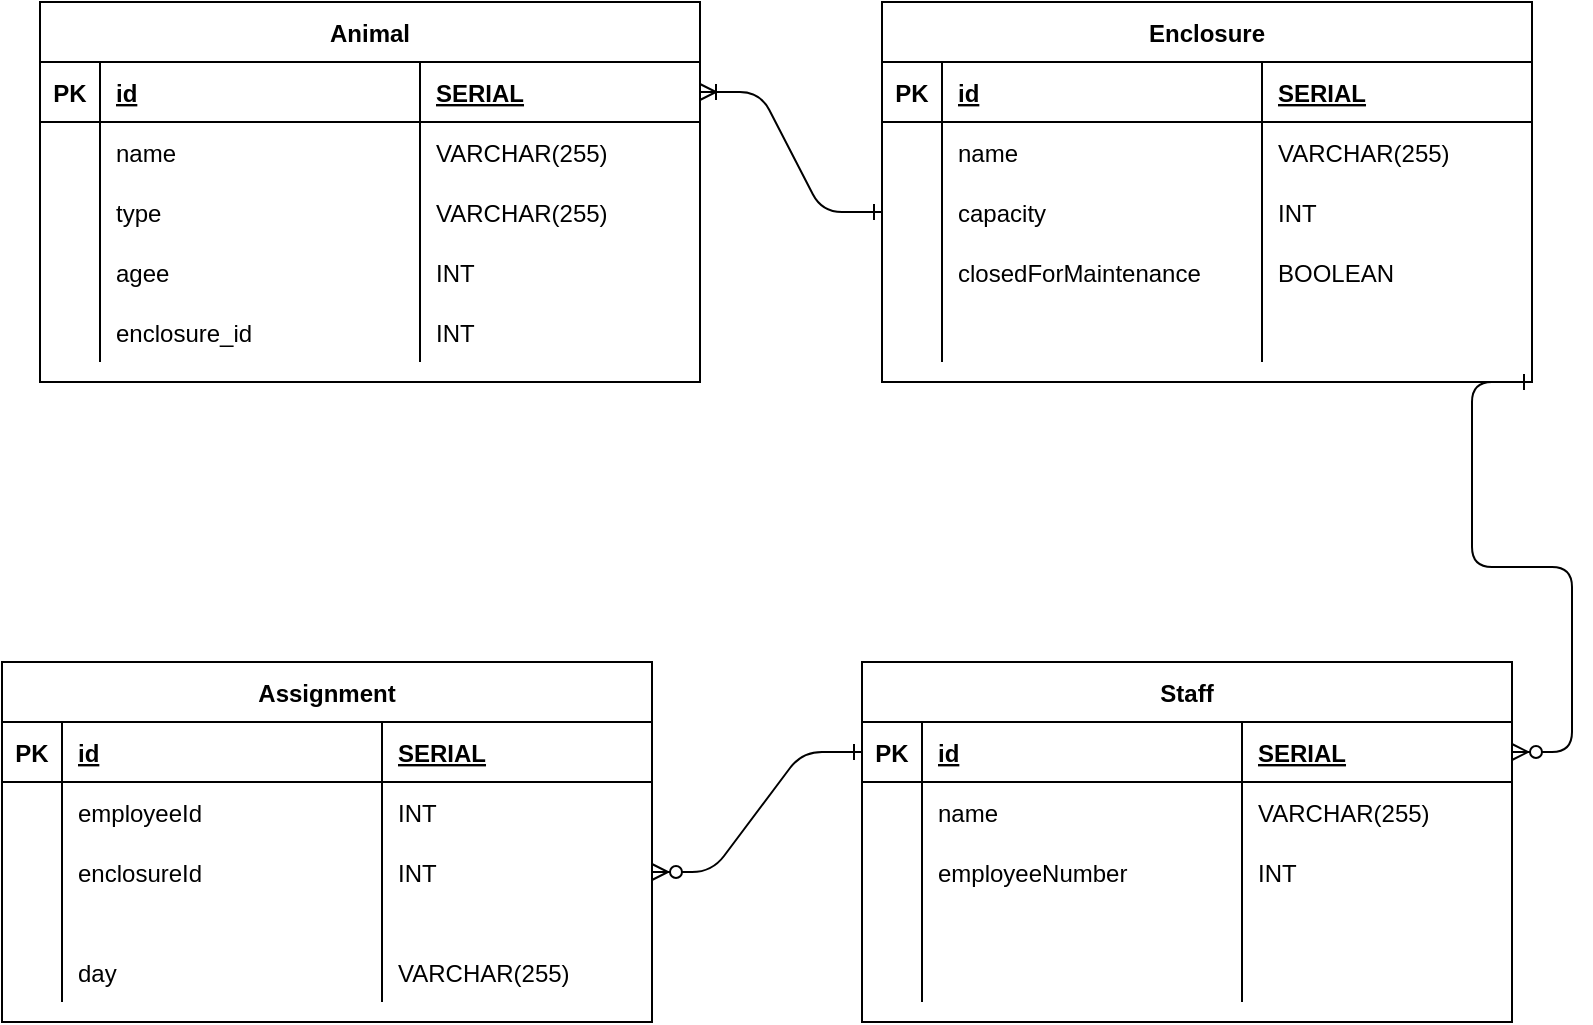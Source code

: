 <mxfile version="20.2.8" type="device"><diagram id="R2lEEEUBdFMjLlhIrx00" name="Page-1"><mxGraphModel dx="1395" dy="759" grid="1" gridSize="10" guides="1" tooltips="1" connect="1" arrows="1" fold="1" page="1" pageScale="1" pageWidth="850" pageHeight="1100" math="0" shadow="0" extFonts="Permanent Marker^https://fonts.googleapis.com/css?family=Permanent+Marker"><root><mxCell id="0"/><mxCell id="1" parent="0"/><mxCell id="C-vyLk0tnHw3VtMMgP7b-1" value="" style="edgeStyle=entityRelationEdgeStyle;endArrow=ERone;startArrow=ERoneToMany;endFill=0;startFill=0;entryX=0;entryY=0.5;entryDx=0;entryDy=0;" parent="1" source="C-vyLk0tnHw3VtMMgP7b-24" target="hHkeIBx551lR3b5KC93D-37" edge="1"><mxGeometry width="100" height="100" relative="1" as="geometry"><mxPoint x="340" y="720" as="sourcePoint"/><mxPoint x="410" y="200" as="targetPoint"/></mxGeometry></mxCell><mxCell id="C-vyLk0tnHw3VtMMgP7b-12" value="" style="edgeStyle=entityRelationEdgeStyle;endArrow=ERzeroToMany;startArrow=ERone;endFill=1;startFill=0;exitX=1;exitY=1;exitDx=0;exitDy=0;entryX=1;entryY=0.5;entryDx=0;entryDy=0;" parent="1" source="hHkeIBx551lR3b5KC93D-28" target="hHkeIBx551lR3b5KC93D-51" edge="1"><mxGeometry width="100" height="100" relative="1" as="geometry"><mxPoint x="820" y="290" as="sourcePoint"/><mxPoint x="430" y="390" as="targetPoint"/></mxGeometry></mxCell><mxCell id="C-vyLk0tnHw3VtMMgP7b-23" value="Animal" style="shape=table;startSize=30;container=1;collapsible=1;childLayout=tableLayout;fixedRows=1;rowLines=0;fontStyle=1;align=center;resizeLast=1;" parent="1" vertex="1"><mxGeometry x="49" y="100" width="330.0" height="190" as="geometry"/></mxCell><mxCell id="C-vyLk0tnHw3VtMMgP7b-24" value="" style="shape=partialRectangle;collapsible=0;dropTarget=0;pointerEvents=0;fillColor=none;points=[[0,0.5],[1,0.5]];portConstraint=eastwest;top=0;left=0;right=0;bottom=1;" parent="C-vyLk0tnHw3VtMMgP7b-23" vertex="1"><mxGeometry y="30" width="330.0" height="30" as="geometry"/></mxCell><mxCell id="C-vyLk0tnHw3VtMMgP7b-25" value="PK" style="shape=partialRectangle;overflow=hidden;connectable=0;fillColor=none;top=0;left=0;bottom=0;right=0;fontStyle=1;" parent="C-vyLk0tnHw3VtMMgP7b-24" vertex="1"><mxGeometry width="30" height="30" as="geometry"><mxRectangle width="30" height="30" as="alternateBounds"/></mxGeometry></mxCell><mxCell id="C-vyLk0tnHw3VtMMgP7b-26" value="id" style="shape=partialRectangle;overflow=hidden;connectable=0;fillColor=none;top=0;left=0;bottom=0;right=0;align=left;spacingLeft=6;fontStyle=5;" parent="C-vyLk0tnHw3VtMMgP7b-24" vertex="1"><mxGeometry x="30" width="160" height="30" as="geometry"><mxRectangle width="160" height="30" as="alternateBounds"/></mxGeometry></mxCell><mxCell id="hHkeIBx551lR3b5KC93D-13" value="SERIAL" style="shape=partialRectangle;overflow=hidden;connectable=0;fillColor=none;top=0;left=0;bottom=0;right=0;align=left;spacingLeft=6;fontStyle=5;" vertex="1" parent="C-vyLk0tnHw3VtMMgP7b-24"><mxGeometry x="190" width="140.0" height="30" as="geometry"><mxRectangle width="140.0" height="30" as="alternateBounds"/></mxGeometry></mxCell><mxCell id="C-vyLk0tnHw3VtMMgP7b-27" value="" style="shape=partialRectangle;collapsible=0;dropTarget=0;pointerEvents=0;fillColor=none;points=[[0,0.5],[1,0.5]];portConstraint=eastwest;top=0;left=0;right=0;bottom=0;" parent="C-vyLk0tnHw3VtMMgP7b-23" vertex="1"><mxGeometry y="60" width="330.0" height="30" as="geometry"/></mxCell><mxCell id="C-vyLk0tnHw3VtMMgP7b-28" value="" style="shape=partialRectangle;overflow=hidden;connectable=0;fillColor=none;top=0;left=0;bottom=0;right=0;" parent="C-vyLk0tnHw3VtMMgP7b-27" vertex="1"><mxGeometry width="30" height="30" as="geometry"><mxRectangle width="30" height="30" as="alternateBounds"/></mxGeometry></mxCell><mxCell id="C-vyLk0tnHw3VtMMgP7b-29" value="name" style="shape=partialRectangle;overflow=hidden;connectable=0;fillColor=none;top=0;left=0;bottom=0;right=0;align=left;spacingLeft=6;" parent="C-vyLk0tnHw3VtMMgP7b-27" vertex="1"><mxGeometry x="30" width="160" height="30" as="geometry"><mxRectangle width="160" height="30" as="alternateBounds"/></mxGeometry></mxCell><mxCell id="hHkeIBx551lR3b5KC93D-14" value="VARCHAR(255)" style="shape=partialRectangle;overflow=hidden;connectable=0;fillColor=none;top=0;left=0;bottom=0;right=0;align=left;spacingLeft=6;" vertex="1" parent="C-vyLk0tnHw3VtMMgP7b-27"><mxGeometry x="190" width="140.0" height="30" as="geometry"><mxRectangle width="140.0" height="30" as="alternateBounds"/></mxGeometry></mxCell><mxCell id="hHkeIBx551lR3b5KC93D-16" style="shape=partialRectangle;collapsible=0;dropTarget=0;pointerEvents=0;fillColor=none;points=[[0,0.5],[1,0.5]];portConstraint=eastwest;top=0;left=0;right=0;bottom=0;" vertex="1" parent="C-vyLk0tnHw3VtMMgP7b-23"><mxGeometry y="90" width="330.0" height="30" as="geometry"/></mxCell><mxCell id="hHkeIBx551lR3b5KC93D-17" style="shape=partialRectangle;overflow=hidden;connectable=0;fillColor=none;top=0;left=0;bottom=0;right=0;" vertex="1" parent="hHkeIBx551lR3b5KC93D-16"><mxGeometry width="30" height="30" as="geometry"><mxRectangle width="30" height="30" as="alternateBounds"/></mxGeometry></mxCell><mxCell id="hHkeIBx551lR3b5KC93D-18" value="type" style="shape=partialRectangle;overflow=hidden;connectable=0;fillColor=none;top=0;left=0;bottom=0;right=0;align=left;spacingLeft=6;" vertex="1" parent="hHkeIBx551lR3b5KC93D-16"><mxGeometry x="30" width="160" height="30" as="geometry"><mxRectangle width="160" height="30" as="alternateBounds"/></mxGeometry></mxCell><mxCell id="hHkeIBx551lR3b5KC93D-19" value="VARCHAR(255)" style="shape=partialRectangle;overflow=hidden;connectable=0;fillColor=none;top=0;left=0;bottom=0;right=0;align=left;spacingLeft=6;" vertex="1" parent="hHkeIBx551lR3b5KC93D-16"><mxGeometry x="190" width="140.0" height="30" as="geometry"><mxRectangle width="140.0" height="30" as="alternateBounds"/></mxGeometry></mxCell><mxCell id="hHkeIBx551lR3b5KC93D-20" style="shape=partialRectangle;collapsible=0;dropTarget=0;pointerEvents=0;fillColor=none;points=[[0,0.5],[1,0.5]];portConstraint=eastwest;top=0;left=0;right=0;bottom=0;" vertex="1" parent="C-vyLk0tnHw3VtMMgP7b-23"><mxGeometry y="120" width="330.0" height="30" as="geometry"/></mxCell><mxCell id="hHkeIBx551lR3b5KC93D-21" style="shape=partialRectangle;overflow=hidden;connectable=0;fillColor=none;top=0;left=0;bottom=0;right=0;" vertex="1" parent="hHkeIBx551lR3b5KC93D-20"><mxGeometry width="30" height="30" as="geometry"><mxRectangle width="30" height="30" as="alternateBounds"/></mxGeometry></mxCell><mxCell id="hHkeIBx551lR3b5KC93D-22" value="agee" style="shape=partialRectangle;overflow=hidden;connectable=0;fillColor=none;top=0;left=0;bottom=0;right=0;align=left;spacingLeft=6;" vertex="1" parent="hHkeIBx551lR3b5KC93D-20"><mxGeometry x="30" width="160" height="30" as="geometry"><mxRectangle width="160" height="30" as="alternateBounds"/></mxGeometry></mxCell><mxCell id="hHkeIBx551lR3b5KC93D-23" value="INT" style="shape=partialRectangle;overflow=hidden;connectable=0;fillColor=none;top=0;left=0;bottom=0;right=0;align=left;spacingLeft=6;" vertex="1" parent="hHkeIBx551lR3b5KC93D-20"><mxGeometry x="190" width="140.0" height="30" as="geometry"><mxRectangle width="140.0" height="30" as="alternateBounds"/></mxGeometry></mxCell><mxCell id="hHkeIBx551lR3b5KC93D-24" style="shape=partialRectangle;collapsible=0;dropTarget=0;pointerEvents=0;fillColor=none;points=[[0,0.5],[1,0.5]];portConstraint=eastwest;top=0;left=0;right=0;bottom=0;" vertex="1" parent="C-vyLk0tnHw3VtMMgP7b-23"><mxGeometry y="150" width="330.0" height="30" as="geometry"/></mxCell><mxCell id="hHkeIBx551lR3b5KC93D-25" style="shape=partialRectangle;overflow=hidden;connectable=0;fillColor=none;top=0;left=0;bottom=0;right=0;" vertex="1" parent="hHkeIBx551lR3b5KC93D-24"><mxGeometry width="30" height="30" as="geometry"><mxRectangle width="30" height="30" as="alternateBounds"/></mxGeometry></mxCell><mxCell id="hHkeIBx551lR3b5KC93D-26" value="enclosure_id" style="shape=partialRectangle;overflow=hidden;connectable=0;fillColor=none;top=0;left=0;bottom=0;right=0;align=left;spacingLeft=6;" vertex="1" parent="hHkeIBx551lR3b5KC93D-24"><mxGeometry x="30" width="160" height="30" as="geometry"><mxRectangle width="160" height="30" as="alternateBounds"/></mxGeometry></mxCell><mxCell id="hHkeIBx551lR3b5KC93D-27" value="INT" style="shape=partialRectangle;overflow=hidden;connectable=0;fillColor=none;top=0;left=0;bottom=0;right=0;align=left;spacingLeft=6;" vertex="1" parent="hHkeIBx551lR3b5KC93D-24"><mxGeometry x="190" width="140.0" height="30" as="geometry"><mxRectangle width="140.0" height="30" as="alternateBounds"/></mxGeometry></mxCell><mxCell id="hHkeIBx551lR3b5KC93D-12" value="" style="edgeStyle=entityRelationEdgeStyle;endArrow=ERzeroToMany;startArrow=ERone;endFill=1;startFill=0;entryX=1;entryY=0.5;entryDx=0;entryDy=0;exitX=0;exitY=0.5;exitDx=0;exitDy=0;" edge="1" parent="1" source="hHkeIBx551lR3b5KC93D-51" target="hHkeIBx551lR3b5KC93D-80"><mxGeometry width="100" height="100" relative="1" as="geometry"><mxPoint x="480" y="505" as="sourcePoint"/><mxPoint x="330" y="485" as="targetPoint"/></mxGeometry></mxCell><mxCell id="hHkeIBx551lR3b5KC93D-28" value="Enclosure" style="shape=table;startSize=30;container=1;collapsible=1;childLayout=tableLayout;fixedRows=1;rowLines=0;fontStyle=1;align=center;resizeLast=1;" vertex="1" parent="1"><mxGeometry x="470" y="100" width="325" height="190" as="geometry"/></mxCell><mxCell id="hHkeIBx551lR3b5KC93D-29" value="" style="shape=partialRectangle;collapsible=0;dropTarget=0;pointerEvents=0;fillColor=none;points=[[0,0.5],[1,0.5]];portConstraint=eastwest;top=0;left=0;right=0;bottom=1;" vertex="1" parent="hHkeIBx551lR3b5KC93D-28"><mxGeometry y="30" width="325" height="30" as="geometry"/></mxCell><mxCell id="hHkeIBx551lR3b5KC93D-30" value="PK" style="shape=partialRectangle;overflow=hidden;connectable=0;fillColor=none;top=0;left=0;bottom=0;right=0;fontStyle=1;" vertex="1" parent="hHkeIBx551lR3b5KC93D-29"><mxGeometry width="30" height="30" as="geometry"><mxRectangle width="30" height="30" as="alternateBounds"/></mxGeometry></mxCell><mxCell id="hHkeIBx551lR3b5KC93D-31" value="id" style="shape=partialRectangle;overflow=hidden;connectable=0;fillColor=none;top=0;left=0;bottom=0;right=0;align=left;spacingLeft=6;fontStyle=5;" vertex="1" parent="hHkeIBx551lR3b5KC93D-29"><mxGeometry x="30" width="160" height="30" as="geometry"><mxRectangle width="160" height="30" as="alternateBounds"/></mxGeometry></mxCell><mxCell id="hHkeIBx551lR3b5KC93D-32" value="SERIAL" style="shape=partialRectangle;overflow=hidden;connectable=0;fillColor=none;top=0;left=0;bottom=0;right=0;align=left;spacingLeft=6;fontStyle=5;" vertex="1" parent="hHkeIBx551lR3b5KC93D-29"><mxGeometry x="190" width="135" height="30" as="geometry"><mxRectangle width="135" height="30" as="alternateBounds"/></mxGeometry></mxCell><mxCell id="hHkeIBx551lR3b5KC93D-33" value="" style="shape=partialRectangle;collapsible=0;dropTarget=0;pointerEvents=0;fillColor=none;points=[[0,0.5],[1,0.5]];portConstraint=eastwest;top=0;left=0;right=0;bottom=0;" vertex="1" parent="hHkeIBx551lR3b5KC93D-28"><mxGeometry y="60" width="325" height="30" as="geometry"/></mxCell><mxCell id="hHkeIBx551lR3b5KC93D-34" value="" style="shape=partialRectangle;overflow=hidden;connectable=0;fillColor=none;top=0;left=0;bottom=0;right=0;" vertex="1" parent="hHkeIBx551lR3b5KC93D-33"><mxGeometry width="30" height="30" as="geometry"><mxRectangle width="30" height="30" as="alternateBounds"/></mxGeometry></mxCell><mxCell id="hHkeIBx551lR3b5KC93D-35" value="name" style="shape=partialRectangle;overflow=hidden;connectable=0;fillColor=none;top=0;left=0;bottom=0;right=0;align=left;spacingLeft=6;" vertex="1" parent="hHkeIBx551lR3b5KC93D-33"><mxGeometry x="30" width="160" height="30" as="geometry"><mxRectangle width="160" height="30" as="alternateBounds"/></mxGeometry></mxCell><mxCell id="hHkeIBx551lR3b5KC93D-36" value="VARCHAR(255)" style="shape=partialRectangle;overflow=hidden;connectable=0;fillColor=none;top=0;left=0;bottom=0;right=0;align=left;spacingLeft=6;" vertex="1" parent="hHkeIBx551lR3b5KC93D-33"><mxGeometry x="190" width="135" height="30" as="geometry"><mxRectangle width="135" height="30" as="alternateBounds"/></mxGeometry></mxCell><mxCell id="hHkeIBx551lR3b5KC93D-37" style="shape=partialRectangle;collapsible=0;dropTarget=0;pointerEvents=0;fillColor=none;points=[[0,0.5],[1,0.5]];portConstraint=eastwest;top=0;left=0;right=0;bottom=0;" vertex="1" parent="hHkeIBx551lR3b5KC93D-28"><mxGeometry y="90" width="325" height="30" as="geometry"/></mxCell><mxCell id="hHkeIBx551lR3b5KC93D-38" style="shape=partialRectangle;overflow=hidden;connectable=0;fillColor=none;top=0;left=0;bottom=0;right=0;" vertex="1" parent="hHkeIBx551lR3b5KC93D-37"><mxGeometry width="30" height="30" as="geometry"><mxRectangle width="30" height="30" as="alternateBounds"/></mxGeometry></mxCell><mxCell id="hHkeIBx551lR3b5KC93D-39" value="capacity" style="shape=partialRectangle;overflow=hidden;connectable=0;fillColor=none;top=0;left=0;bottom=0;right=0;align=left;spacingLeft=6;" vertex="1" parent="hHkeIBx551lR3b5KC93D-37"><mxGeometry x="30" width="160" height="30" as="geometry"><mxRectangle width="160" height="30" as="alternateBounds"/></mxGeometry></mxCell><mxCell id="hHkeIBx551lR3b5KC93D-40" value="INT" style="shape=partialRectangle;overflow=hidden;connectable=0;fillColor=none;top=0;left=0;bottom=0;right=0;align=left;spacingLeft=6;" vertex="1" parent="hHkeIBx551lR3b5KC93D-37"><mxGeometry x="190" width="135" height="30" as="geometry"><mxRectangle width="135" height="30" as="alternateBounds"/></mxGeometry></mxCell><mxCell id="hHkeIBx551lR3b5KC93D-41" style="shape=partialRectangle;collapsible=0;dropTarget=0;pointerEvents=0;fillColor=none;points=[[0,0.5],[1,0.5]];portConstraint=eastwest;top=0;left=0;right=0;bottom=0;" vertex="1" parent="hHkeIBx551lR3b5KC93D-28"><mxGeometry y="120" width="325" height="30" as="geometry"/></mxCell><mxCell id="hHkeIBx551lR3b5KC93D-42" style="shape=partialRectangle;overflow=hidden;connectable=0;fillColor=none;top=0;left=0;bottom=0;right=0;" vertex="1" parent="hHkeIBx551lR3b5KC93D-41"><mxGeometry width="30" height="30" as="geometry"><mxRectangle width="30" height="30" as="alternateBounds"/></mxGeometry></mxCell><mxCell id="hHkeIBx551lR3b5KC93D-43" value="closedForMaintenance" style="shape=partialRectangle;overflow=hidden;connectable=0;fillColor=none;top=0;left=0;bottom=0;right=0;align=left;spacingLeft=6;" vertex="1" parent="hHkeIBx551lR3b5KC93D-41"><mxGeometry x="30" width="160" height="30" as="geometry"><mxRectangle width="160" height="30" as="alternateBounds"/></mxGeometry></mxCell><mxCell id="hHkeIBx551lR3b5KC93D-44" value="BOOLEAN" style="shape=partialRectangle;overflow=hidden;connectable=0;fillColor=none;top=0;left=0;bottom=0;right=0;align=left;spacingLeft=6;" vertex="1" parent="hHkeIBx551lR3b5KC93D-41"><mxGeometry x="190" width="135" height="30" as="geometry"><mxRectangle width="135" height="30" as="alternateBounds"/></mxGeometry></mxCell><mxCell id="hHkeIBx551lR3b5KC93D-45" style="shape=partialRectangle;collapsible=0;dropTarget=0;pointerEvents=0;fillColor=none;points=[[0,0.5],[1,0.5]];portConstraint=eastwest;top=0;left=0;right=0;bottom=0;" vertex="1" parent="hHkeIBx551lR3b5KC93D-28"><mxGeometry y="150" width="325" height="30" as="geometry"/></mxCell><mxCell id="hHkeIBx551lR3b5KC93D-46" style="shape=partialRectangle;overflow=hidden;connectable=0;fillColor=none;top=0;left=0;bottom=0;right=0;" vertex="1" parent="hHkeIBx551lR3b5KC93D-45"><mxGeometry width="30" height="30" as="geometry"><mxRectangle width="30" height="30" as="alternateBounds"/></mxGeometry></mxCell><mxCell id="hHkeIBx551lR3b5KC93D-47" value="" style="shape=partialRectangle;overflow=hidden;connectable=0;fillColor=none;top=0;left=0;bottom=0;right=0;align=left;spacingLeft=6;" vertex="1" parent="hHkeIBx551lR3b5KC93D-45"><mxGeometry x="30" width="160" height="30" as="geometry"><mxRectangle width="160" height="30" as="alternateBounds"/></mxGeometry></mxCell><mxCell id="hHkeIBx551lR3b5KC93D-48" value="" style="shape=partialRectangle;overflow=hidden;connectable=0;fillColor=none;top=0;left=0;bottom=0;right=0;align=left;spacingLeft=6;" vertex="1" parent="hHkeIBx551lR3b5KC93D-45"><mxGeometry x="190" width="135" height="30" as="geometry"><mxRectangle width="135" height="30" as="alternateBounds"/></mxGeometry></mxCell><mxCell id="hHkeIBx551lR3b5KC93D-50" value="Staff" style="shape=table;startSize=30;container=1;collapsible=1;childLayout=tableLayout;fixedRows=1;rowLines=0;fontStyle=1;align=center;resizeLast=1;" vertex="1" parent="1"><mxGeometry x="460" y="430" width="325" height="180" as="geometry"/></mxCell><mxCell id="hHkeIBx551lR3b5KC93D-51" value="" style="shape=partialRectangle;collapsible=0;dropTarget=0;pointerEvents=0;fillColor=none;points=[[0,0.5],[1,0.5]];portConstraint=eastwest;top=0;left=0;right=0;bottom=1;" vertex="1" parent="hHkeIBx551lR3b5KC93D-50"><mxGeometry y="30" width="325" height="30" as="geometry"/></mxCell><mxCell id="hHkeIBx551lR3b5KC93D-52" value="PK" style="shape=partialRectangle;overflow=hidden;connectable=0;fillColor=none;top=0;left=0;bottom=0;right=0;fontStyle=1;" vertex="1" parent="hHkeIBx551lR3b5KC93D-51"><mxGeometry width="30" height="30" as="geometry"><mxRectangle width="30" height="30" as="alternateBounds"/></mxGeometry></mxCell><mxCell id="hHkeIBx551lR3b5KC93D-53" value="id" style="shape=partialRectangle;overflow=hidden;connectable=0;fillColor=none;top=0;left=0;bottom=0;right=0;align=left;spacingLeft=6;fontStyle=5;" vertex="1" parent="hHkeIBx551lR3b5KC93D-51"><mxGeometry x="30" width="160" height="30" as="geometry"><mxRectangle width="160" height="30" as="alternateBounds"/></mxGeometry></mxCell><mxCell id="hHkeIBx551lR3b5KC93D-54" value="SERIAL" style="shape=partialRectangle;overflow=hidden;connectable=0;fillColor=none;top=0;left=0;bottom=0;right=0;align=left;spacingLeft=6;fontStyle=5;" vertex="1" parent="hHkeIBx551lR3b5KC93D-51"><mxGeometry x="190" width="135" height="30" as="geometry"><mxRectangle width="135" height="30" as="alternateBounds"/></mxGeometry></mxCell><mxCell id="hHkeIBx551lR3b5KC93D-55" value="" style="shape=partialRectangle;collapsible=0;dropTarget=0;pointerEvents=0;fillColor=none;points=[[0,0.5],[1,0.5]];portConstraint=eastwest;top=0;left=0;right=0;bottom=0;" vertex="1" parent="hHkeIBx551lR3b5KC93D-50"><mxGeometry y="60" width="325" height="30" as="geometry"/></mxCell><mxCell id="hHkeIBx551lR3b5KC93D-56" value="" style="shape=partialRectangle;overflow=hidden;connectable=0;fillColor=none;top=0;left=0;bottom=0;right=0;" vertex="1" parent="hHkeIBx551lR3b5KC93D-55"><mxGeometry width="30" height="30" as="geometry"><mxRectangle width="30" height="30" as="alternateBounds"/></mxGeometry></mxCell><mxCell id="hHkeIBx551lR3b5KC93D-57" value="name" style="shape=partialRectangle;overflow=hidden;connectable=0;fillColor=none;top=0;left=0;bottom=0;right=0;align=left;spacingLeft=6;" vertex="1" parent="hHkeIBx551lR3b5KC93D-55"><mxGeometry x="30" width="160" height="30" as="geometry"><mxRectangle width="160" height="30" as="alternateBounds"/></mxGeometry></mxCell><mxCell id="hHkeIBx551lR3b5KC93D-58" value="VARCHAR(255)" style="shape=partialRectangle;overflow=hidden;connectable=0;fillColor=none;top=0;left=0;bottom=0;right=0;align=left;spacingLeft=6;" vertex="1" parent="hHkeIBx551lR3b5KC93D-55"><mxGeometry x="190" width="135" height="30" as="geometry"><mxRectangle width="135" height="30" as="alternateBounds"/></mxGeometry></mxCell><mxCell id="hHkeIBx551lR3b5KC93D-59" style="shape=partialRectangle;collapsible=0;dropTarget=0;pointerEvents=0;fillColor=none;points=[[0,0.5],[1,0.5]];portConstraint=eastwest;top=0;left=0;right=0;bottom=0;" vertex="1" parent="hHkeIBx551lR3b5KC93D-50"><mxGeometry y="90" width="325" height="30" as="geometry"/></mxCell><mxCell id="hHkeIBx551lR3b5KC93D-60" style="shape=partialRectangle;overflow=hidden;connectable=0;fillColor=none;top=0;left=0;bottom=0;right=0;" vertex="1" parent="hHkeIBx551lR3b5KC93D-59"><mxGeometry width="30" height="30" as="geometry"><mxRectangle width="30" height="30" as="alternateBounds"/></mxGeometry></mxCell><mxCell id="hHkeIBx551lR3b5KC93D-61" value="employeeNumber" style="shape=partialRectangle;overflow=hidden;connectable=0;fillColor=none;top=0;left=0;bottom=0;right=0;align=left;spacingLeft=6;" vertex="1" parent="hHkeIBx551lR3b5KC93D-59"><mxGeometry x="30" width="160" height="30" as="geometry"><mxRectangle width="160" height="30" as="alternateBounds"/></mxGeometry></mxCell><mxCell id="hHkeIBx551lR3b5KC93D-62" value="INT" style="shape=partialRectangle;overflow=hidden;connectable=0;fillColor=none;top=0;left=0;bottom=0;right=0;align=left;spacingLeft=6;" vertex="1" parent="hHkeIBx551lR3b5KC93D-59"><mxGeometry x="190" width="135" height="30" as="geometry"><mxRectangle width="135" height="30" as="alternateBounds"/></mxGeometry></mxCell><mxCell id="hHkeIBx551lR3b5KC93D-63" style="shape=partialRectangle;collapsible=0;dropTarget=0;pointerEvents=0;fillColor=none;points=[[0,0.5],[1,0.5]];portConstraint=eastwest;top=0;left=0;right=0;bottom=0;" vertex="1" parent="hHkeIBx551lR3b5KC93D-50"><mxGeometry y="120" width="325" height="20" as="geometry"/></mxCell><mxCell id="hHkeIBx551lR3b5KC93D-64" style="shape=partialRectangle;overflow=hidden;connectable=0;fillColor=none;top=0;left=0;bottom=0;right=0;" vertex="1" parent="hHkeIBx551lR3b5KC93D-63"><mxGeometry width="30" height="20" as="geometry"><mxRectangle width="30" height="20" as="alternateBounds"/></mxGeometry></mxCell><mxCell id="hHkeIBx551lR3b5KC93D-65" value="" style="shape=partialRectangle;overflow=hidden;connectable=0;fillColor=none;top=0;left=0;bottom=0;right=0;align=left;spacingLeft=6;" vertex="1" parent="hHkeIBx551lR3b5KC93D-63"><mxGeometry x="30" width="160" height="20" as="geometry"><mxRectangle width="160" height="20" as="alternateBounds"/></mxGeometry></mxCell><mxCell id="hHkeIBx551lR3b5KC93D-66" value="" style="shape=partialRectangle;overflow=hidden;connectable=0;fillColor=none;top=0;left=0;bottom=0;right=0;align=left;spacingLeft=6;" vertex="1" parent="hHkeIBx551lR3b5KC93D-63"><mxGeometry x="190" width="135" height="20" as="geometry"><mxRectangle width="135" height="20" as="alternateBounds"/></mxGeometry></mxCell><mxCell id="hHkeIBx551lR3b5KC93D-67" style="shape=partialRectangle;collapsible=0;dropTarget=0;pointerEvents=0;fillColor=none;points=[[0,0.5],[1,0.5]];portConstraint=eastwest;top=0;left=0;right=0;bottom=0;" vertex="1" parent="hHkeIBx551lR3b5KC93D-50"><mxGeometry y="140" width="325" height="30" as="geometry"/></mxCell><mxCell id="hHkeIBx551lR3b5KC93D-68" style="shape=partialRectangle;overflow=hidden;connectable=0;fillColor=none;top=0;left=0;bottom=0;right=0;" vertex="1" parent="hHkeIBx551lR3b5KC93D-67"><mxGeometry width="30" height="30" as="geometry"><mxRectangle width="30" height="30" as="alternateBounds"/></mxGeometry></mxCell><mxCell id="hHkeIBx551lR3b5KC93D-69" value="" style="shape=partialRectangle;overflow=hidden;connectable=0;fillColor=none;top=0;left=0;bottom=0;right=0;align=left;spacingLeft=6;" vertex="1" parent="hHkeIBx551lR3b5KC93D-67"><mxGeometry x="30" width="160" height="30" as="geometry"><mxRectangle width="160" height="30" as="alternateBounds"/></mxGeometry></mxCell><mxCell id="hHkeIBx551lR3b5KC93D-70" value="" style="shape=partialRectangle;overflow=hidden;connectable=0;fillColor=none;top=0;left=0;bottom=0;right=0;align=left;spacingLeft=6;" vertex="1" parent="hHkeIBx551lR3b5KC93D-67"><mxGeometry x="190" width="135" height="30" as="geometry"><mxRectangle width="135" height="30" as="alternateBounds"/></mxGeometry></mxCell><mxCell id="hHkeIBx551lR3b5KC93D-71" value="Assignment" style="shape=table;startSize=30;container=1;collapsible=1;childLayout=tableLayout;fixedRows=1;rowLines=0;fontStyle=1;align=center;resizeLast=1;" vertex="1" parent="1"><mxGeometry x="30" y="430" width="325" height="180" as="geometry"/></mxCell><mxCell id="hHkeIBx551lR3b5KC93D-72" value="" style="shape=partialRectangle;collapsible=0;dropTarget=0;pointerEvents=0;fillColor=none;points=[[0,0.5],[1,0.5]];portConstraint=eastwest;top=0;left=0;right=0;bottom=1;" vertex="1" parent="hHkeIBx551lR3b5KC93D-71"><mxGeometry y="30" width="325" height="30" as="geometry"/></mxCell><mxCell id="hHkeIBx551lR3b5KC93D-73" value="PK" style="shape=partialRectangle;overflow=hidden;connectable=0;fillColor=none;top=0;left=0;bottom=0;right=0;fontStyle=1;" vertex="1" parent="hHkeIBx551lR3b5KC93D-72"><mxGeometry width="30" height="30" as="geometry"><mxRectangle width="30" height="30" as="alternateBounds"/></mxGeometry></mxCell><mxCell id="hHkeIBx551lR3b5KC93D-74" value="id" style="shape=partialRectangle;overflow=hidden;connectable=0;fillColor=none;top=0;left=0;bottom=0;right=0;align=left;spacingLeft=6;fontStyle=5;" vertex="1" parent="hHkeIBx551lR3b5KC93D-72"><mxGeometry x="30" width="160" height="30" as="geometry"><mxRectangle width="160" height="30" as="alternateBounds"/></mxGeometry></mxCell><mxCell id="hHkeIBx551lR3b5KC93D-75" value="SERIAL" style="shape=partialRectangle;overflow=hidden;connectable=0;fillColor=none;top=0;left=0;bottom=0;right=0;align=left;spacingLeft=6;fontStyle=5;" vertex="1" parent="hHkeIBx551lR3b5KC93D-72"><mxGeometry x="190" width="135" height="30" as="geometry"><mxRectangle width="135" height="30" as="alternateBounds"/></mxGeometry></mxCell><mxCell id="hHkeIBx551lR3b5KC93D-76" value="" style="shape=partialRectangle;collapsible=0;dropTarget=0;pointerEvents=0;fillColor=none;points=[[0,0.5],[1,0.5]];portConstraint=eastwest;top=0;left=0;right=0;bottom=0;" vertex="1" parent="hHkeIBx551lR3b5KC93D-71"><mxGeometry y="60" width="325" height="30" as="geometry"/></mxCell><mxCell id="hHkeIBx551lR3b5KC93D-77" value="" style="shape=partialRectangle;overflow=hidden;connectable=0;fillColor=none;top=0;left=0;bottom=0;right=0;" vertex="1" parent="hHkeIBx551lR3b5KC93D-76"><mxGeometry width="30" height="30" as="geometry"><mxRectangle width="30" height="30" as="alternateBounds"/></mxGeometry></mxCell><mxCell id="hHkeIBx551lR3b5KC93D-78" value="employeeId" style="shape=partialRectangle;overflow=hidden;connectable=0;fillColor=none;top=0;left=0;bottom=0;right=0;align=left;spacingLeft=6;" vertex="1" parent="hHkeIBx551lR3b5KC93D-76"><mxGeometry x="30" width="160" height="30" as="geometry"><mxRectangle width="160" height="30" as="alternateBounds"/></mxGeometry></mxCell><mxCell id="hHkeIBx551lR3b5KC93D-79" value="INT" style="shape=partialRectangle;overflow=hidden;connectable=0;fillColor=none;top=0;left=0;bottom=0;right=0;align=left;spacingLeft=6;" vertex="1" parent="hHkeIBx551lR3b5KC93D-76"><mxGeometry x="190" width="135" height="30" as="geometry"><mxRectangle width="135" height="30" as="alternateBounds"/></mxGeometry></mxCell><mxCell id="hHkeIBx551lR3b5KC93D-80" style="shape=partialRectangle;collapsible=0;dropTarget=0;pointerEvents=0;fillColor=none;points=[[0,0.5],[1,0.5]];portConstraint=eastwest;top=0;left=0;right=0;bottom=0;" vertex="1" parent="hHkeIBx551lR3b5KC93D-71"><mxGeometry y="90" width="325" height="30" as="geometry"/></mxCell><mxCell id="hHkeIBx551lR3b5KC93D-81" style="shape=partialRectangle;overflow=hidden;connectable=0;fillColor=none;top=0;left=0;bottom=0;right=0;" vertex="1" parent="hHkeIBx551lR3b5KC93D-80"><mxGeometry width="30" height="30" as="geometry"><mxRectangle width="30" height="30" as="alternateBounds"/></mxGeometry></mxCell><mxCell id="hHkeIBx551lR3b5KC93D-82" value="enclosureId" style="shape=partialRectangle;overflow=hidden;connectable=0;fillColor=none;top=0;left=0;bottom=0;right=0;align=left;spacingLeft=6;" vertex="1" parent="hHkeIBx551lR3b5KC93D-80"><mxGeometry x="30" width="160" height="30" as="geometry"><mxRectangle width="160" height="30" as="alternateBounds"/></mxGeometry></mxCell><mxCell id="hHkeIBx551lR3b5KC93D-83" value="INT" style="shape=partialRectangle;overflow=hidden;connectable=0;fillColor=none;top=0;left=0;bottom=0;right=0;align=left;spacingLeft=6;" vertex="1" parent="hHkeIBx551lR3b5KC93D-80"><mxGeometry x="190" width="135" height="30" as="geometry"><mxRectangle width="135" height="30" as="alternateBounds"/></mxGeometry></mxCell><mxCell id="hHkeIBx551lR3b5KC93D-84" style="shape=partialRectangle;collapsible=0;dropTarget=0;pointerEvents=0;fillColor=none;points=[[0,0.5],[1,0.5]];portConstraint=eastwest;top=0;left=0;right=0;bottom=0;" vertex="1" parent="hHkeIBx551lR3b5KC93D-71"><mxGeometry y="120" width="325" height="20" as="geometry"/></mxCell><mxCell id="hHkeIBx551lR3b5KC93D-85" style="shape=partialRectangle;overflow=hidden;connectable=0;fillColor=none;top=0;left=0;bottom=0;right=0;" vertex="1" parent="hHkeIBx551lR3b5KC93D-84"><mxGeometry width="30" height="20" as="geometry"><mxRectangle width="30" height="20" as="alternateBounds"/></mxGeometry></mxCell><mxCell id="hHkeIBx551lR3b5KC93D-86" value="" style="shape=partialRectangle;overflow=hidden;connectable=0;fillColor=none;top=0;left=0;bottom=0;right=0;align=left;spacingLeft=6;" vertex="1" parent="hHkeIBx551lR3b5KC93D-84"><mxGeometry x="30" width="160" height="20" as="geometry"><mxRectangle width="160" height="20" as="alternateBounds"/></mxGeometry></mxCell><mxCell id="hHkeIBx551lR3b5KC93D-87" value="" style="shape=partialRectangle;overflow=hidden;connectable=0;fillColor=none;top=0;left=0;bottom=0;right=0;align=left;spacingLeft=6;" vertex="1" parent="hHkeIBx551lR3b5KC93D-84"><mxGeometry x="190" width="135" height="20" as="geometry"><mxRectangle width="135" height="20" as="alternateBounds"/></mxGeometry></mxCell><mxCell id="hHkeIBx551lR3b5KC93D-88" style="shape=partialRectangle;collapsible=0;dropTarget=0;pointerEvents=0;fillColor=none;points=[[0,0.5],[1,0.5]];portConstraint=eastwest;top=0;left=0;right=0;bottom=0;" vertex="1" parent="hHkeIBx551lR3b5KC93D-71"><mxGeometry y="140" width="325" height="30" as="geometry"/></mxCell><mxCell id="hHkeIBx551lR3b5KC93D-89" style="shape=partialRectangle;overflow=hidden;connectable=0;fillColor=none;top=0;left=0;bottom=0;right=0;" vertex="1" parent="hHkeIBx551lR3b5KC93D-88"><mxGeometry width="30" height="30" as="geometry"><mxRectangle width="30" height="30" as="alternateBounds"/></mxGeometry></mxCell><mxCell id="hHkeIBx551lR3b5KC93D-90" value="day" style="shape=partialRectangle;overflow=hidden;connectable=0;fillColor=none;top=0;left=0;bottom=0;right=0;align=left;spacingLeft=6;" vertex="1" parent="hHkeIBx551lR3b5KC93D-88"><mxGeometry x="30" width="160" height="30" as="geometry"><mxRectangle width="160" height="30" as="alternateBounds"/></mxGeometry></mxCell><mxCell id="hHkeIBx551lR3b5KC93D-91" value="VARCHAR(255)" style="shape=partialRectangle;overflow=hidden;connectable=0;fillColor=none;top=0;left=0;bottom=0;right=0;align=left;spacingLeft=6;" vertex="1" parent="hHkeIBx551lR3b5KC93D-88"><mxGeometry x="190" width="135" height="30" as="geometry"><mxRectangle width="135" height="30" as="alternateBounds"/></mxGeometry></mxCell></root></mxGraphModel></diagram></mxfile>